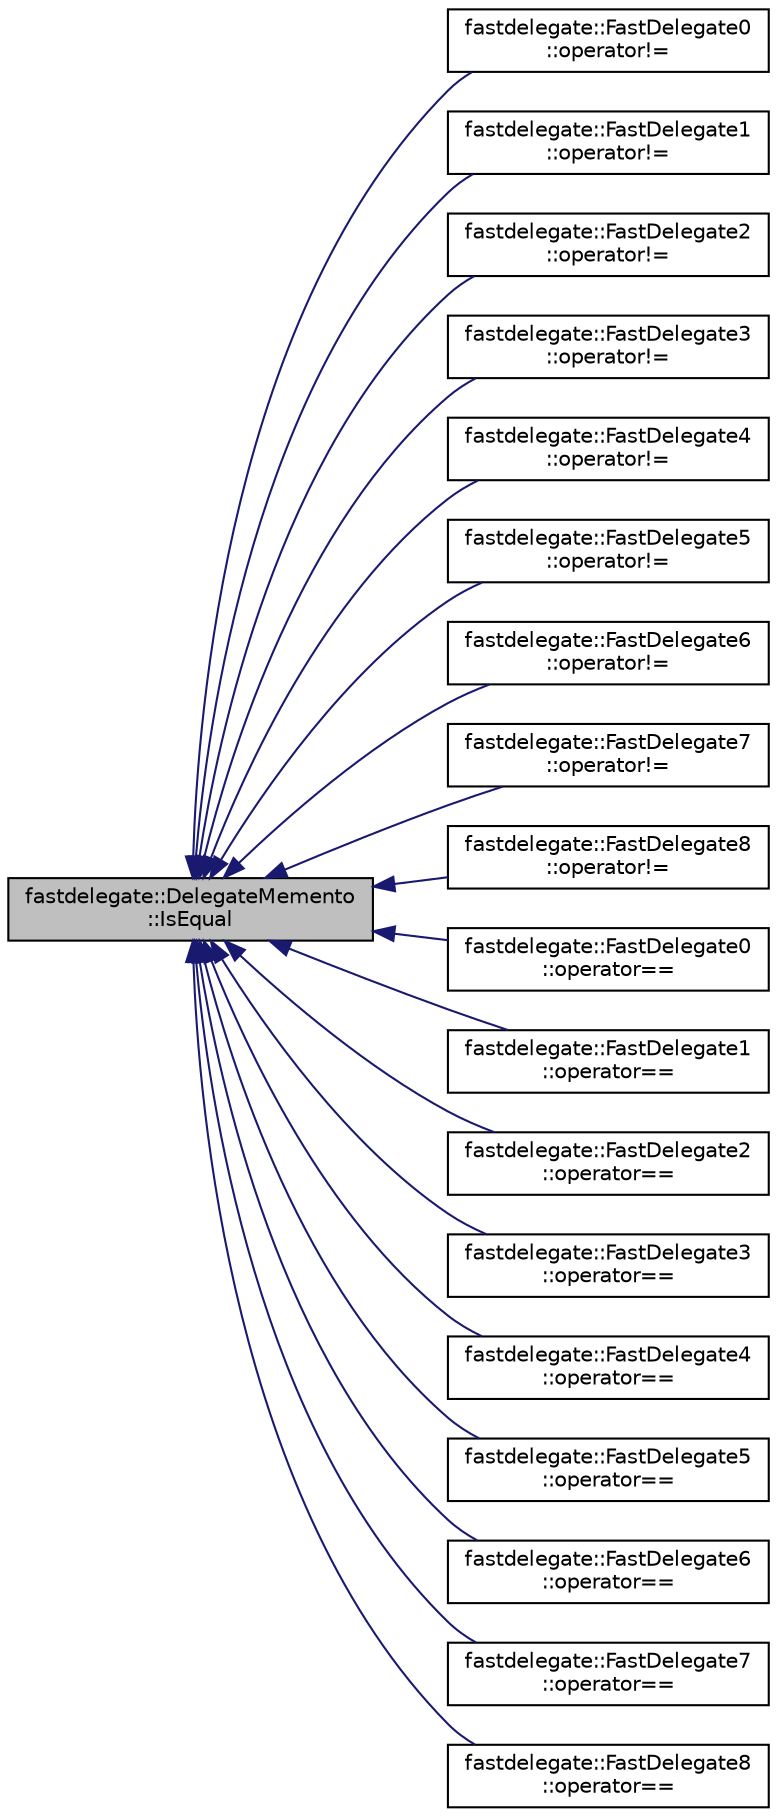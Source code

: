 digraph "fastdelegate::DelegateMemento::IsEqual"
{
 // INTERACTIVE_SVG=YES
  edge [fontname="Helvetica",fontsize="10",labelfontname="Helvetica",labelfontsize="10"];
  node [fontname="Helvetica",fontsize="10",shape=record];
  rankdir="LR";
  Node1 [label="fastdelegate::DelegateMemento\l::IsEqual",height=0.2,width=0.4,color="black", fillcolor="grey75", style="filled" fontcolor="black"];
  Node1 -> Node2 [dir="back",color="midnightblue",fontsize="10",style="solid",fontname="Helvetica"];
  Node2 [label="fastdelegate::FastDelegate0\l::operator!=",height=0.2,width=0.4,color="black", fillcolor="white", style="filled",URL="$classfastdelegate_1_1FastDelegate0.html#a18128ae88212267e273492e3372b3a6b"];
  Node1 -> Node3 [dir="back",color="midnightblue",fontsize="10",style="solid",fontname="Helvetica"];
  Node3 [label="fastdelegate::FastDelegate1\l::operator!=",height=0.2,width=0.4,color="black", fillcolor="white", style="filled",URL="$classfastdelegate_1_1FastDelegate1.html#a2167a9297724c7450b0be6bf2012ebe8"];
  Node1 -> Node4 [dir="back",color="midnightblue",fontsize="10",style="solid",fontname="Helvetica"];
  Node4 [label="fastdelegate::FastDelegate2\l::operator!=",height=0.2,width=0.4,color="black", fillcolor="white", style="filled",URL="$classfastdelegate_1_1FastDelegate2.html#a6e76d6b1d2b8497369670132b47072f7"];
  Node1 -> Node5 [dir="back",color="midnightblue",fontsize="10",style="solid",fontname="Helvetica"];
  Node5 [label="fastdelegate::FastDelegate3\l::operator!=",height=0.2,width=0.4,color="black", fillcolor="white", style="filled",URL="$classfastdelegate_1_1FastDelegate3.html#a0c668729109cbe59dfb7fc0e693f4fac"];
  Node1 -> Node6 [dir="back",color="midnightblue",fontsize="10",style="solid",fontname="Helvetica"];
  Node6 [label="fastdelegate::FastDelegate4\l::operator!=",height=0.2,width=0.4,color="black", fillcolor="white", style="filled",URL="$classfastdelegate_1_1FastDelegate4.html#a49a8c1e391861bfbdae989b0dc5b5f9e"];
  Node1 -> Node7 [dir="back",color="midnightblue",fontsize="10",style="solid",fontname="Helvetica"];
  Node7 [label="fastdelegate::FastDelegate5\l::operator!=",height=0.2,width=0.4,color="black", fillcolor="white", style="filled",URL="$classfastdelegate_1_1FastDelegate5.html#a00c530747533072fb2740bde2dd5b654"];
  Node1 -> Node8 [dir="back",color="midnightblue",fontsize="10",style="solid",fontname="Helvetica"];
  Node8 [label="fastdelegate::FastDelegate6\l::operator!=",height=0.2,width=0.4,color="black", fillcolor="white", style="filled",URL="$classfastdelegate_1_1FastDelegate6.html#ab76c7222236e913712e0621375b54381"];
  Node1 -> Node9 [dir="back",color="midnightblue",fontsize="10",style="solid",fontname="Helvetica"];
  Node9 [label="fastdelegate::FastDelegate7\l::operator!=",height=0.2,width=0.4,color="black", fillcolor="white", style="filled",URL="$classfastdelegate_1_1FastDelegate7.html#a0ea44b595d2ea867434077a34ff02917"];
  Node1 -> Node10 [dir="back",color="midnightblue",fontsize="10",style="solid",fontname="Helvetica"];
  Node10 [label="fastdelegate::FastDelegate8\l::operator!=",height=0.2,width=0.4,color="black", fillcolor="white", style="filled",URL="$classfastdelegate_1_1FastDelegate8.html#a0389ca6e5af83c8ab47b3f9198854884"];
  Node1 -> Node11 [dir="back",color="midnightblue",fontsize="10",style="solid",fontname="Helvetica"];
  Node11 [label="fastdelegate::FastDelegate0\l::operator==",height=0.2,width=0.4,color="black", fillcolor="white", style="filled",URL="$classfastdelegate_1_1FastDelegate0.html#ad033f78a97a7f66bda9db74af21f2eeb"];
  Node1 -> Node12 [dir="back",color="midnightblue",fontsize="10",style="solid",fontname="Helvetica"];
  Node12 [label="fastdelegate::FastDelegate1\l::operator==",height=0.2,width=0.4,color="black", fillcolor="white", style="filled",URL="$classfastdelegate_1_1FastDelegate1.html#a4b830c721fe3ea5c983758a8c5633968"];
  Node1 -> Node13 [dir="back",color="midnightblue",fontsize="10",style="solid",fontname="Helvetica"];
  Node13 [label="fastdelegate::FastDelegate2\l::operator==",height=0.2,width=0.4,color="black", fillcolor="white", style="filled",URL="$classfastdelegate_1_1FastDelegate2.html#af3763ee71c117b8187be152aa08e76a7"];
  Node1 -> Node14 [dir="back",color="midnightblue",fontsize="10",style="solid",fontname="Helvetica"];
  Node14 [label="fastdelegate::FastDelegate3\l::operator==",height=0.2,width=0.4,color="black", fillcolor="white", style="filled",URL="$classfastdelegate_1_1FastDelegate3.html#ae87dfa6e66f91c05d1812391e6e0a6b7"];
  Node1 -> Node15 [dir="back",color="midnightblue",fontsize="10",style="solid",fontname="Helvetica"];
  Node15 [label="fastdelegate::FastDelegate4\l::operator==",height=0.2,width=0.4,color="black", fillcolor="white", style="filled",URL="$classfastdelegate_1_1FastDelegate4.html#a479100cbca2e72d5cab00652d5676dfc"];
  Node1 -> Node16 [dir="back",color="midnightblue",fontsize="10",style="solid",fontname="Helvetica"];
  Node16 [label="fastdelegate::FastDelegate5\l::operator==",height=0.2,width=0.4,color="black", fillcolor="white", style="filled",URL="$classfastdelegate_1_1FastDelegate5.html#ad55156d33b0770ec1699d9d9e9c6f0a3"];
  Node1 -> Node17 [dir="back",color="midnightblue",fontsize="10",style="solid",fontname="Helvetica"];
  Node17 [label="fastdelegate::FastDelegate6\l::operator==",height=0.2,width=0.4,color="black", fillcolor="white", style="filled",URL="$classfastdelegate_1_1FastDelegate6.html#aecf3da4376a59d2aae063091a4286dc1"];
  Node1 -> Node18 [dir="back",color="midnightblue",fontsize="10",style="solid",fontname="Helvetica"];
  Node18 [label="fastdelegate::FastDelegate7\l::operator==",height=0.2,width=0.4,color="black", fillcolor="white", style="filled",URL="$classfastdelegate_1_1FastDelegate7.html#a914d8d0e5d57ed722421711ec7f53542"];
  Node1 -> Node19 [dir="back",color="midnightblue",fontsize="10",style="solid",fontname="Helvetica"];
  Node19 [label="fastdelegate::FastDelegate8\l::operator==",height=0.2,width=0.4,color="black", fillcolor="white", style="filled",URL="$classfastdelegate_1_1FastDelegate8.html#a03c7d83e1e6c58ce604fec93f8467e3b"];
}
